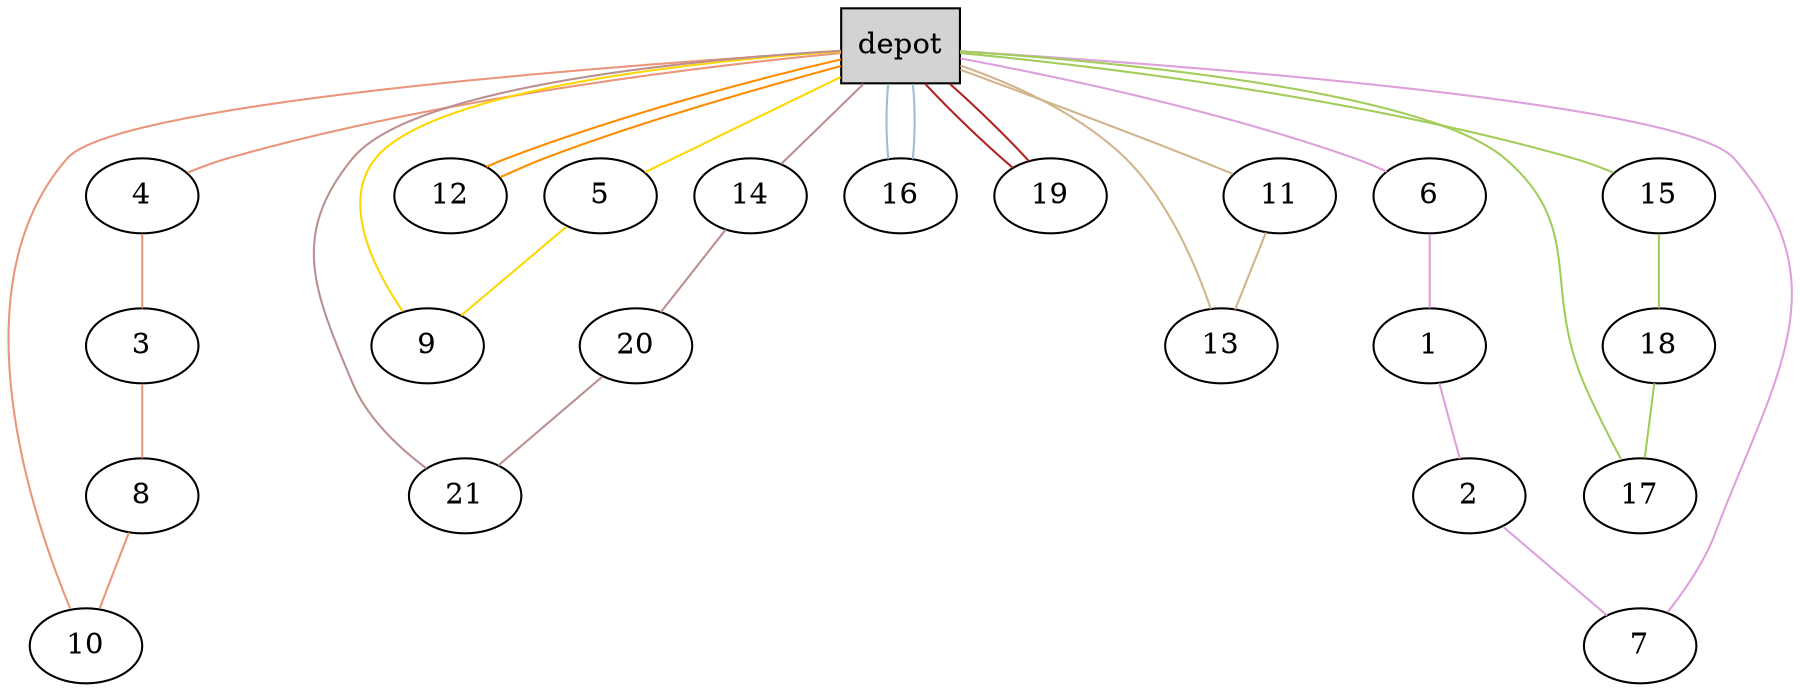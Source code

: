 graph G {
  0[shape = box, label = "depot", style = filled ];
  4[shape = ellipse];
  "0"--"4"[color = darksalmon];
  3[shape = ellipse];
  "4"--"3"[color = darksalmon];
  8[shape = ellipse];
  "3"--"8"[color = darksalmon];
  10[shape = ellipse];
  "8"--"10"[color = darksalmon];
  "10"--"0"[color = darksalmon];
  5[shape = ellipse];
  "0"--"5"[color = gold];
  9[shape = ellipse];
  "5"--"9"[color = gold];
  "9"--"0"[color = gold];
  6[shape = ellipse];
  "0"--"6"[color = plum];
  1[shape = ellipse];
  "6"--"1"[color = plum];
  2[shape = ellipse];
  "1"--"2"[color = plum];
  7[shape = ellipse];
  "2"--"7"[color = plum];
  "7"--"0"[color = plum];
  11[shape = ellipse];
  "0"--"11"[color = tan];
  13[shape = ellipse];
  "11"--"13"[color = tan];
  "13"--"0"[color = tan];
  12[shape = ellipse];
  "0"--"12"[color = darkorange];
  "12"--"0"[color = darkorange];
  14[shape = ellipse];
  "0"--"14"[color = rosybrown];
  20[shape = ellipse];
  "14"--"20"[color = rosybrown];
  21[shape = ellipse];
  "20"--"21"[color = rosybrown];
  "21"--"0"[color = rosybrown];
  15[shape = ellipse];
  "0"--"15"[color = darkolivegreen3];
  18[shape = ellipse];
  "15"--"18"[color = darkolivegreen3];
  17[shape = ellipse];
  "18"--"17"[color = darkolivegreen3];
  "17"--"0"[color = darkolivegreen3];
  16[shape = ellipse];
  "0"--"16"[color = lightblue3];
  "16"--"0"[color = lightblue3];
  19[shape = ellipse];
  "0"--"19"[color = firebrick];
  "19"--"0"[color = firebrick];
}
